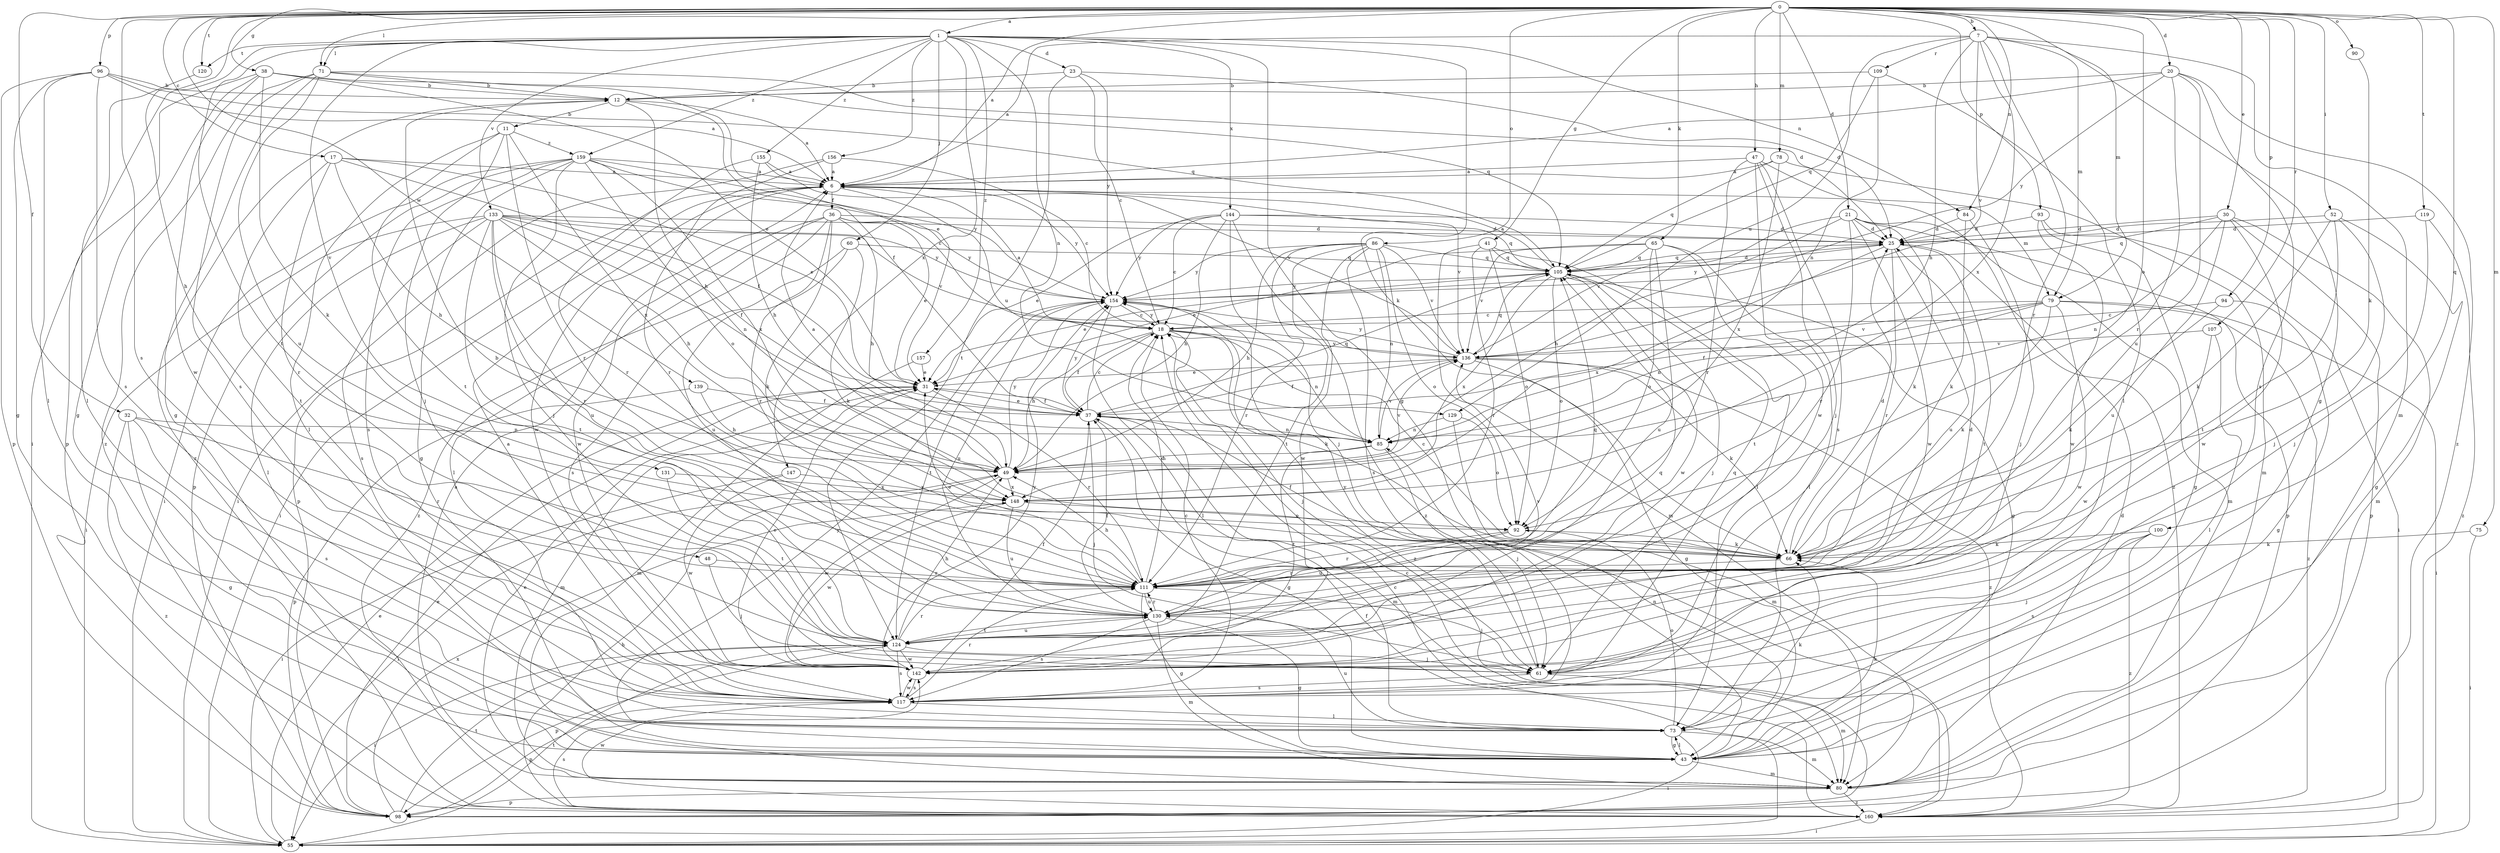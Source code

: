 strict digraph  {
0;
1;
6;
7;
11;
12;
17;
18;
20;
21;
23;
25;
30;
31;
32;
36;
37;
38;
41;
43;
47;
48;
49;
52;
55;
60;
61;
65;
66;
71;
73;
75;
78;
79;
80;
84;
85;
86;
90;
92;
93;
94;
96;
98;
100;
105;
107;
109;
111;
117;
119;
120;
124;
129;
130;
131;
133;
136;
139;
142;
144;
147;
148;
154;
155;
156;
157;
159;
160;
0 -> 1  [label=a];
0 -> 6  [label=a];
0 -> 7  [label=b];
0 -> 17  [label=c];
0 -> 20  [label=d];
0 -> 21  [label=d];
0 -> 30  [label=e];
0 -> 32  [label=f];
0 -> 38  [label=g];
0 -> 41  [label=g];
0 -> 47  [label=h];
0 -> 48  [label=h];
0 -> 52  [label=i];
0 -> 65  [label=k];
0 -> 71  [label=l];
0 -> 75  [label=m];
0 -> 78  [label=m];
0 -> 79  [label=m];
0 -> 84  [label=n];
0 -> 86  [label=o];
0 -> 90  [label=o];
0 -> 92  [label=o];
0 -> 93  [label=p];
0 -> 94  [label=p];
0 -> 96  [label=p];
0 -> 100  [label=q];
0 -> 107  [label=r];
0 -> 117  [label=s];
0 -> 119  [label=t];
0 -> 120  [label=t];
0 -> 139  [label=w];
1 -> 23  [label=d];
1 -> 43  [label=g];
1 -> 55  [label=i];
1 -> 60  [label=j];
1 -> 66  [label=k];
1 -> 71  [label=l];
1 -> 84  [label=n];
1 -> 85  [label=n];
1 -> 120  [label=t];
1 -> 124  [label=t];
1 -> 131  [label=v];
1 -> 133  [label=v];
1 -> 144  [label=x];
1 -> 147  [label=x];
1 -> 155  [label=z];
1 -> 156  [label=z];
1 -> 157  [label=z];
1 -> 159  [label=z];
6 -> 36  [label=f];
6 -> 55  [label=i];
6 -> 79  [label=m];
6 -> 98  [label=p];
6 -> 129  [label=u];
6 -> 136  [label=v];
6 -> 142  [label=w];
6 -> 154  [label=y];
7 -> 6  [label=a];
7 -> 43  [label=g];
7 -> 49  [label=h];
7 -> 79  [label=m];
7 -> 80  [label=m];
7 -> 109  [label=r];
7 -> 111  [label=r];
7 -> 129  [label=u];
7 -> 136  [label=v];
7 -> 148  [label=x];
11 -> 61  [label=j];
11 -> 73  [label=l];
11 -> 111  [label=r];
11 -> 124  [label=t];
11 -> 148  [label=x];
11 -> 159  [label=z];
12 -> 6  [label=a];
12 -> 11  [label=b];
12 -> 37  [label=f];
12 -> 49  [label=h];
12 -> 160  [label=z];
17 -> 6  [label=a];
17 -> 31  [label=e];
17 -> 37  [label=f];
17 -> 49  [label=h];
17 -> 111  [label=r];
17 -> 124  [label=t];
18 -> 6  [label=a];
18 -> 37  [label=f];
18 -> 49  [label=h];
18 -> 61  [label=j];
18 -> 66  [label=k];
18 -> 85  [label=n];
18 -> 136  [label=v];
18 -> 154  [label=y];
20 -> 6  [label=a];
20 -> 12  [label=b];
20 -> 111  [label=r];
20 -> 117  [label=s];
20 -> 130  [label=u];
20 -> 154  [label=y];
20 -> 160  [label=z];
21 -> 25  [label=d];
21 -> 49  [label=h];
21 -> 66  [label=k];
21 -> 80  [label=m];
21 -> 98  [label=p];
21 -> 111  [label=r];
21 -> 136  [label=v];
21 -> 142  [label=w];
23 -> 12  [label=b];
23 -> 18  [label=c];
23 -> 25  [label=d];
23 -> 124  [label=t];
23 -> 154  [label=y];
25 -> 105  [label=q];
25 -> 111  [label=r];
25 -> 124  [label=t];
25 -> 130  [label=u];
25 -> 148  [label=x];
25 -> 154  [label=y];
30 -> 25  [label=d];
30 -> 80  [label=m];
30 -> 85  [label=n];
30 -> 98  [label=p];
30 -> 105  [label=q];
30 -> 130  [label=u];
30 -> 142  [label=w];
31 -> 37  [label=f];
31 -> 80  [label=m];
31 -> 111  [label=r];
32 -> 43  [label=g];
32 -> 85  [label=n];
32 -> 111  [label=r];
32 -> 117  [label=s];
32 -> 160  [label=z];
36 -> 25  [label=d];
36 -> 31  [label=e];
36 -> 49  [label=h];
36 -> 66  [label=k];
36 -> 73  [label=l];
36 -> 111  [label=r];
36 -> 142  [label=w];
36 -> 154  [label=y];
36 -> 160  [label=z];
37 -> 18  [label=c];
37 -> 31  [label=e];
37 -> 43  [label=g];
37 -> 61  [label=j];
37 -> 80  [label=m];
37 -> 85  [label=n];
37 -> 105  [label=q];
37 -> 154  [label=y];
38 -> 12  [label=b];
38 -> 31  [label=e];
38 -> 43  [label=g];
38 -> 66  [label=k];
38 -> 98  [label=p];
38 -> 105  [label=q];
38 -> 142  [label=w];
41 -> 73  [label=l];
41 -> 80  [label=m];
41 -> 92  [label=o];
41 -> 105  [label=q];
41 -> 111  [label=r];
43 -> 66  [label=k];
43 -> 73  [label=l];
43 -> 80  [label=m];
43 -> 85  [label=n];
43 -> 154  [label=y];
47 -> 6  [label=a];
47 -> 61  [label=j];
47 -> 111  [label=r];
47 -> 117  [label=s];
47 -> 142  [label=w];
47 -> 160  [label=z];
48 -> 61  [label=j];
48 -> 111  [label=r];
49 -> 6  [label=a];
49 -> 55  [label=i];
49 -> 136  [label=v];
49 -> 142  [label=w];
49 -> 148  [label=x];
49 -> 154  [label=y];
52 -> 25  [label=d];
52 -> 43  [label=g];
52 -> 61  [label=j];
52 -> 66  [label=k];
52 -> 124  [label=t];
55 -> 18  [label=c];
55 -> 31  [label=e];
55 -> 124  [label=t];
60 -> 66  [label=k];
60 -> 105  [label=q];
60 -> 117  [label=s];
60 -> 130  [label=u];
61 -> 80  [label=m];
61 -> 105  [label=q];
61 -> 117  [label=s];
61 -> 154  [label=y];
65 -> 31  [label=e];
65 -> 73  [label=l];
65 -> 92  [label=o];
65 -> 105  [label=q];
65 -> 124  [label=t];
65 -> 130  [label=u];
65 -> 136  [label=v];
66 -> 18  [label=c];
66 -> 25  [label=d];
66 -> 37  [label=f];
66 -> 111  [label=r];
71 -> 12  [label=b];
71 -> 25  [label=d];
71 -> 31  [label=e];
71 -> 43  [label=g];
71 -> 117  [label=s];
71 -> 130  [label=u];
71 -> 160  [label=z];
73 -> 43  [label=g];
73 -> 55  [label=i];
73 -> 66  [label=k];
73 -> 80  [label=m];
73 -> 92  [label=o];
73 -> 130  [label=u];
75 -> 55  [label=i];
75 -> 66  [label=k];
78 -> 6  [label=a];
78 -> 80  [label=m];
78 -> 105  [label=q];
78 -> 148  [label=x];
79 -> 18  [label=c];
79 -> 37  [label=f];
79 -> 55  [label=i];
79 -> 66  [label=k];
79 -> 85  [label=n];
79 -> 136  [label=v];
79 -> 142  [label=w];
79 -> 160  [label=z];
80 -> 6  [label=a];
80 -> 25  [label=d];
80 -> 31  [label=e];
80 -> 98  [label=p];
80 -> 160  [label=z];
84 -> 25  [label=d];
84 -> 61  [label=j];
84 -> 66  [label=k];
85 -> 49  [label=h];
85 -> 61  [label=j];
85 -> 124  [label=t];
85 -> 136  [label=v];
86 -> 49  [label=h];
86 -> 85  [label=n];
86 -> 92  [label=o];
86 -> 105  [label=q];
86 -> 111  [label=r];
86 -> 117  [label=s];
86 -> 124  [label=t];
86 -> 136  [label=v];
86 -> 142  [label=w];
86 -> 154  [label=y];
90 -> 66  [label=k];
92 -> 66  [label=k];
92 -> 111  [label=r];
92 -> 130  [label=u];
93 -> 25  [label=d];
93 -> 43  [label=g];
93 -> 55  [label=i];
93 -> 142  [label=w];
94 -> 18  [label=c];
94 -> 43  [label=g];
94 -> 66  [label=k];
96 -> 6  [label=a];
96 -> 12  [label=b];
96 -> 43  [label=g];
96 -> 73  [label=l];
96 -> 98  [label=p];
96 -> 105  [label=q];
96 -> 117  [label=s];
98 -> 18  [label=c];
98 -> 31  [label=e];
98 -> 124  [label=t];
98 -> 148  [label=x];
100 -> 61  [label=j];
100 -> 66  [label=k];
100 -> 117  [label=s];
100 -> 160  [label=z];
105 -> 6  [label=a];
105 -> 25  [label=d];
105 -> 31  [label=e];
105 -> 43  [label=g];
105 -> 61  [label=j];
105 -> 92  [label=o];
105 -> 142  [label=w];
105 -> 148  [label=x];
105 -> 154  [label=y];
107 -> 73  [label=l];
107 -> 136  [label=v];
107 -> 142  [label=w];
109 -> 12  [label=b];
109 -> 73  [label=l];
109 -> 85  [label=n];
109 -> 105  [label=q];
111 -> 18  [label=c];
111 -> 31  [label=e];
111 -> 43  [label=g];
111 -> 49  [label=h];
111 -> 61  [label=j];
111 -> 105  [label=q];
111 -> 130  [label=u];
117 -> 6  [label=a];
117 -> 18  [label=c];
117 -> 73  [label=l];
117 -> 98  [label=p];
117 -> 111  [label=r];
117 -> 142  [label=w];
119 -> 25  [label=d];
119 -> 61  [label=j];
119 -> 160  [label=z];
120 -> 73  [label=l];
124 -> 49  [label=h];
124 -> 55  [label=i];
124 -> 61  [label=j];
124 -> 98  [label=p];
124 -> 111  [label=r];
124 -> 117  [label=s];
124 -> 130  [label=u];
124 -> 136  [label=v];
124 -> 142  [label=w];
129 -> 80  [label=m];
129 -> 85  [label=n];
129 -> 92  [label=o];
130 -> 12  [label=b];
130 -> 25  [label=d];
130 -> 37  [label=f];
130 -> 43  [label=g];
130 -> 80  [label=m];
130 -> 111  [label=r];
130 -> 117  [label=s];
130 -> 124  [label=t];
131 -> 124  [label=t];
131 -> 148  [label=x];
133 -> 25  [label=d];
133 -> 37  [label=f];
133 -> 49  [label=h];
133 -> 55  [label=i];
133 -> 73  [label=l];
133 -> 85  [label=n];
133 -> 111  [label=r];
133 -> 117  [label=s];
133 -> 124  [label=t];
133 -> 130  [label=u];
133 -> 136  [label=v];
133 -> 154  [label=y];
136 -> 31  [label=e];
136 -> 37  [label=f];
136 -> 43  [label=g];
136 -> 66  [label=k];
136 -> 105  [label=q];
136 -> 154  [label=y];
136 -> 160  [label=z];
139 -> 37  [label=f];
139 -> 49  [label=h];
139 -> 98  [label=p];
142 -> 31  [label=e];
142 -> 37  [label=f];
142 -> 105  [label=q];
142 -> 117  [label=s];
142 -> 154  [label=y];
144 -> 18  [label=c];
144 -> 25  [label=d];
144 -> 31  [label=e];
144 -> 49  [label=h];
144 -> 61  [label=j];
144 -> 105  [label=q];
144 -> 154  [label=y];
144 -> 160  [label=z];
147 -> 55  [label=i];
147 -> 142  [label=w];
147 -> 148  [label=x];
148 -> 92  [label=o];
148 -> 130  [label=u];
148 -> 142  [label=w];
154 -> 18  [label=c];
154 -> 73  [label=l];
154 -> 124  [label=t];
154 -> 130  [label=u];
154 -> 160  [label=z];
155 -> 6  [label=a];
155 -> 49  [label=h];
155 -> 111  [label=r];
155 -> 136  [label=v];
156 -> 6  [label=a];
156 -> 18  [label=c];
156 -> 55  [label=i];
156 -> 111  [label=r];
157 -> 31  [label=e];
157 -> 80  [label=m];
159 -> 6  [label=a];
159 -> 18  [label=c];
159 -> 43  [label=g];
159 -> 55  [label=i];
159 -> 61  [label=j];
159 -> 92  [label=o];
159 -> 98  [label=p];
159 -> 117  [label=s];
159 -> 148  [label=x];
159 -> 154  [label=y];
160 -> 37  [label=f];
160 -> 49  [label=h];
160 -> 55  [label=i];
160 -> 117  [label=s];
160 -> 142  [label=w];
}
